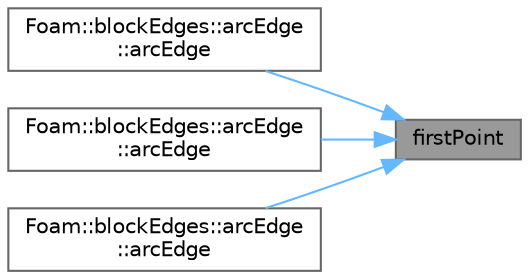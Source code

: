 digraph "firstPoint"
{
 // LATEX_PDF_SIZE
  bgcolor="transparent";
  edge [fontname=Helvetica,fontsize=10,labelfontname=Helvetica,labelfontsize=10];
  node [fontname=Helvetica,fontsize=10,shape=box,height=0.2,width=0.4];
  rankdir="RL";
  Node1 [id="Node000001",label="firstPoint",height=0.2,width=0.4,color="gray40", fillcolor="grey60", style="filled", fontcolor="black",tooltip=" "];
  Node1 -> Node2 [id="edge1_Node000001_Node000002",dir="back",color="steelblue1",style="solid",tooltip=" "];
  Node2 [id="Node000002",label="Foam::blockEdges::arcEdge\l::arcEdge",height=0.2,width=0.4,color="grey40", fillcolor="white", style="filled",URL="$classFoam_1_1blockEdges_1_1arcEdge.html#a9dcd9b59acf47bc16780295d2a74772a",tooltip=" "];
  Node1 -> Node3 [id="edge2_Node000001_Node000003",dir="back",color="steelblue1",style="solid",tooltip=" "];
  Node3 [id="Node000003",label="Foam::blockEdges::arcEdge\l::arcEdge",height=0.2,width=0.4,color="grey40", fillcolor="white", style="filled",URL="$classFoam_1_1blockEdges_1_1arcEdge.html#a28b121d600e56951c0c9a09ca5e2ec5f",tooltip=" "];
  Node1 -> Node4 [id="edge3_Node000001_Node000004",dir="back",color="steelblue1",style="solid",tooltip=" "];
  Node4 [id="Node000004",label="Foam::blockEdges::arcEdge\l::arcEdge",height=0.2,width=0.4,color="grey40", fillcolor="white", style="filled",URL="$classFoam_1_1blockEdges_1_1arcEdge.html#ad966acc1522d349cbabf4d227e654c25",tooltip=" "];
}
